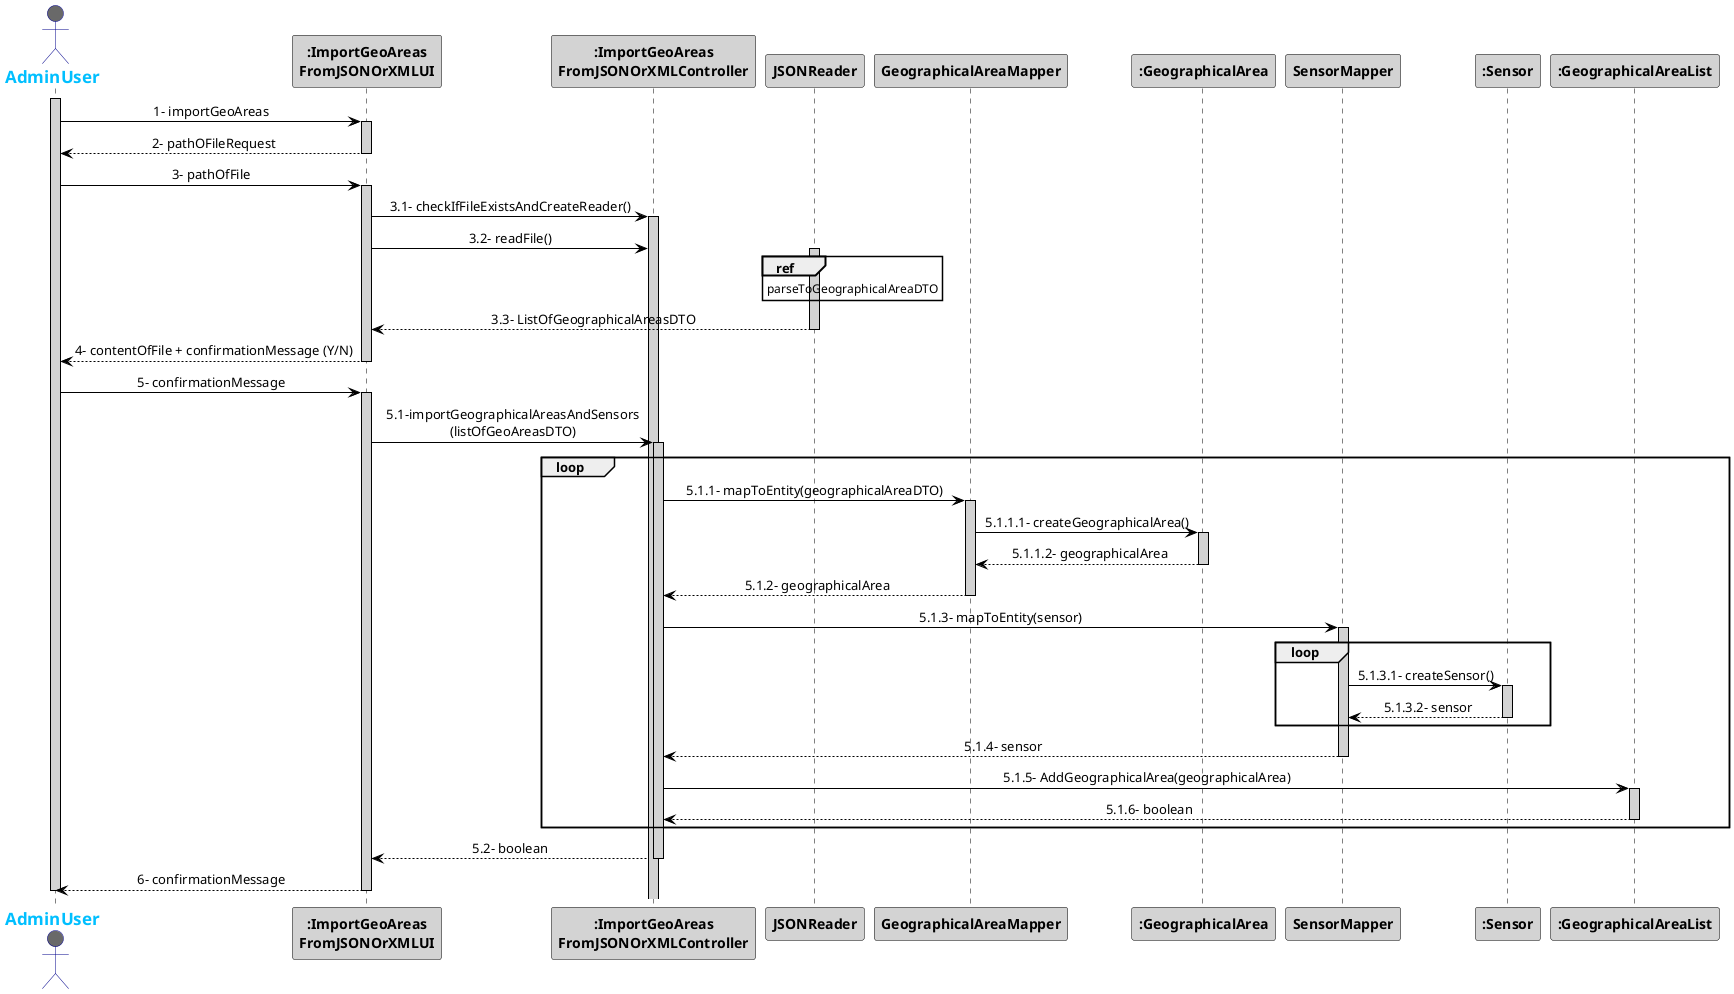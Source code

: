 @startuml
skinparam sequenceMessageAlign center
skinparam sequence {
	ArrowColor Black
	ActorBorderColor DarkBlue
	LifeLineBorderColor black
	LifeLineBackgroundColor LightGrey

	ParticipantBorderColor Black
	ParticipantBackgroundColor LightGrey
	ParticipantFontStyle Bold

	ActorBackgroundColor DimGrey
	ActorFontColor DeepSkyBlue
	ActorFontStyle Bold
	ActorFontSize 17
	ActorFontName Aapex
}
actor AdminUser
activate AdminUser
actor AdminUser

AdminUser -> ":ImportGeoAreas\nFromJSONOrXMLUI": 1- importGeoAreas
activate ":ImportGeoAreas\nFromJSONOrXMLUI"
AdminUser <-- ":ImportGeoAreas\nFromJSONOrXMLUI": 2- pathOFileRequest
deactivate ":ImportGeoAreas\nFromJSONOrXMLUI"
AdminUser -> ":ImportGeoAreas\nFromJSONOrXMLUI": 3- pathOfFile
activate ":ImportGeoAreas\nFromJSONOrXMLUI"
":ImportGeoAreas\nFromJSONOrXMLUI" -> ":ImportGeoAreas\nFromJSONOrXMLController": 3.1- checkIfFileExistsAndCreateReader()
activate ":ImportGeoAreas\nFromJSONOrXMLController"
":ImportGeoAreas\nFromJSONOrXMLUI" -> ":ImportGeoAreas\nFromJSONOrXMLController": 3.2- readFile()
activate "JSONReader"
ref over "JSONReader"
parseToGeographicalAreaDTO
end
":ImportGeoAreas\nFromJSONOrXMLUI" <-- "JSONReader" : 3.3- ListOfGeographicalAreasDTO
deactivate "JSONReader"
AdminUser <-- ":ImportGeoAreas\nFromJSONOrXMLUI": 4- contentOfFile + confirmationMessage (Y/N)
deactivate ":ImportGeoAreas\nFromJSONOrXMLUI"
AdminUser -> ":ImportGeoAreas\nFromJSONOrXMLUI": 5- confirmationMessage
activate ":ImportGeoAreas\nFromJSONOrXMLUI"
":ImportGeoAreas\nFromJSONOrXMLUI" -> ":ImportGeoAreas\nFromJSONOrXMLController": 5.1-importGeographicalAreasAndSensors\n(listOfGeoAreasDTO)
activate ":ImportGeoAreas\nFromJSONOrXMLController"
loop
":ImportGeoAreas\nFromJSONOrXMLController" -> "GeographicalAreaMapper" : 5.1.1- mapToEntity(geographicalAreaDTO)
activate "GeographicalAreaMapper"
"GeographicalAreaMapper" -> ":GeographicalArea" : 5.1.1.1- createGeographicalArea()
activate ":GeographicalArea"
"GeographicalAreaMapper" <-- ":GeographicalArea" : 5.1.1.2- geographicalArea
deactivate ":GeographicalArea"
":ImportGeoAreas\nFromJSONOrXMLController" <-- "GeographicalAreaMapper" : 5.1.2- geographicalArea
deactivate "GeographicalAreaMapper"
":ImportGeoAreas\nFromJSONOrXMLController" -> "SensorMapper" : 5.1.3- mapToEntity(sensor)
loop
activate "SensorMapper"
"SensorMapper" -> ":Sensor" : 5.1.3.1- createSensor()
activate ":Sensor"
"SensorMapper" <-- ":Sensor" : 5.1.3.2- sensor
deactivate ":Sensor"
end
":ImportGeoAreas\nFromJSONOrXMLController" <-- "SensorMapper" : 5.1.4- sensor
 deactivate "SensorMapper"
":ImportGeoAreas\nFromJSONOrXMLController"  -> ":GeographicalAreaList" : 5.1.5- AddGeographicalArea(geographicalArea)
activate ":GeographicalAreaList"
":ImportGeoAreas\nFromJSONOrXMLController" <-- ":GeographicalAreaList" : 5.1.6- boolean
deactivate ":GeographicalAreaList"
end
":ImportGeoAreas\nFromJSONOrXMLUI" <-- ":ImportGeoAreas\nFromJSONOrXMLController": 5.2- boolean
deactivate ":ImportGeoAreas\nFromJSONOrXMLController"
AdminUser <-- ":ImportGeoAreas\nFromJSONOrXMLUI": 6- confirmationMessage
deactivate ":ImportGeoAreas\nFromJSONOrXMLUI"
deactivate AdminUser

@enduml